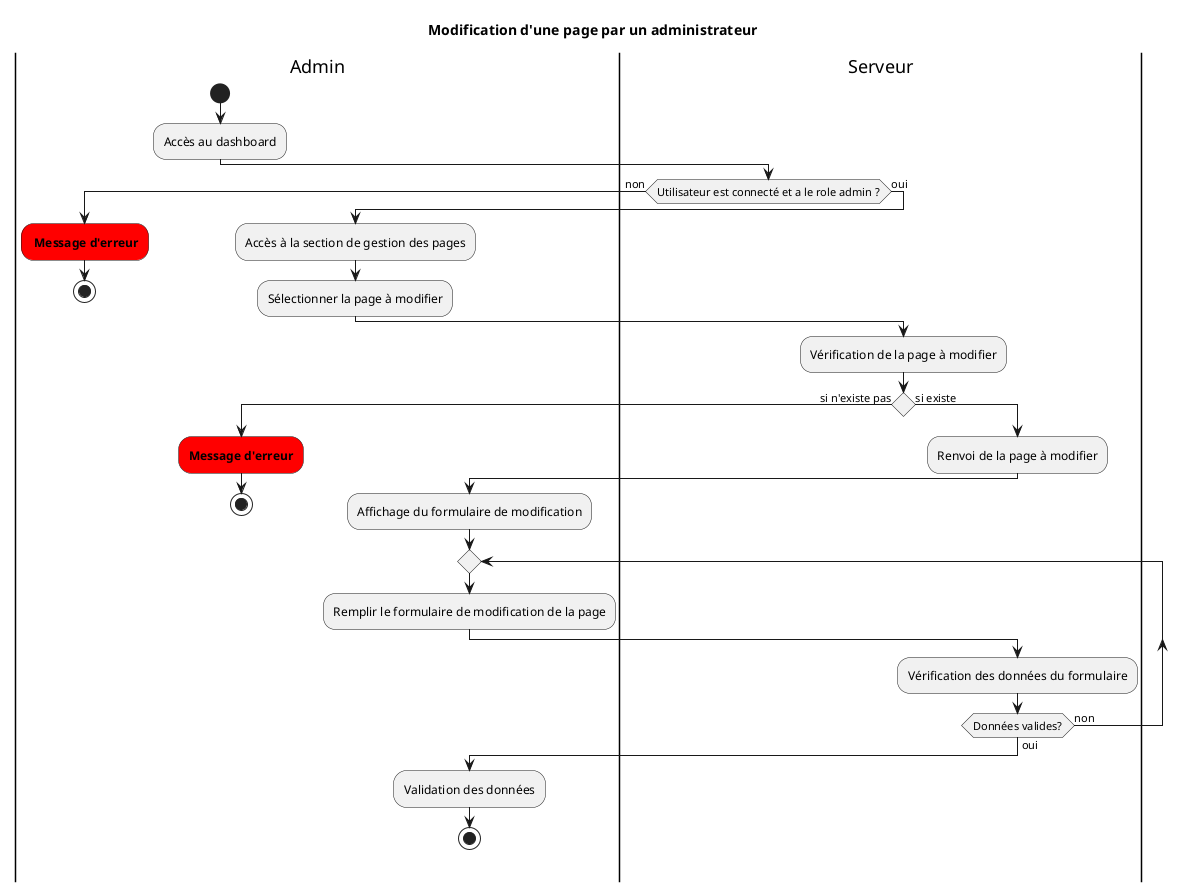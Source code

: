 @startuml AdminUpdatePage
title Modification d'une page par un administrateur

|Admin|
start
:Accès au dashboard;
|Serveur|
if (Utilisateur est connecté et a le role admin ?) then (non)
  |Admin|
  #red: **Message d'erreur**;
  stop
else (oui)
  |Admin|
  :Accès à la section de gestion des pages;
  :Sélectionner la page à modifier;
  |Serveur|
  :Vérification de la page à modifier;
  if () is (si n'existe pas) then
    |Admin|
    #red:**Message d'erreur**;
    stop
  else (si existe)
    |Serveur|
    :Renvoi de la page à modifier;
    |Admin|
    :Affichage du formulaire de modification;
    repeat
    :Remplir le formulaire de modification de la page;
    |Serveur|
  :Vérification des données du formulaire;
  repeat while (Données valides?) is (non) not (oui)
    |Admin|
    :Validation des données;
    stop
  endif
@enduml